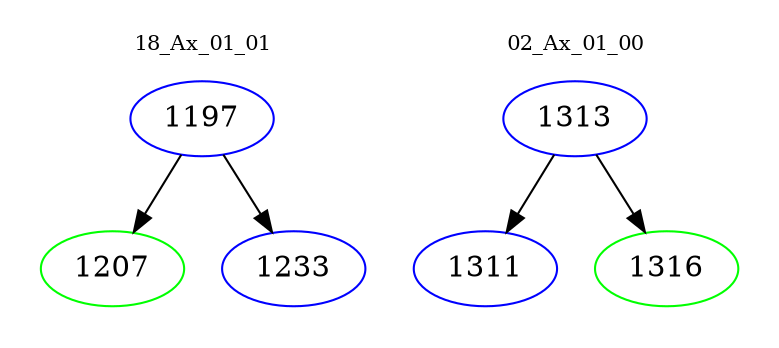 digraph{
subgraph cluster_0 {
color = white
label = "18_Ax_01_01";
fontsize=10;
T0_1197 [label="1197", color="blue"]
T0_1197 -> T0_1207 [color="black"]
T0_1207 [label="1207", color="green"]
T0_1197 -> T0_1233 [color="black"]
T0_1233 [label="1233", color="blue"]
}
subgraph cluster_1 {
color = white
label = "02_Ax_01_00";
fontsize=10;
T1_1313 [label="1313", color="blue"]
T1_1313 -> T1_1311 [color="black"]
T1_1311 [label="1311", color="blue"]
T1_1313 -> T1_1316 [color="black"]
T1_1316 [label="1316", color="green"]
}
}
